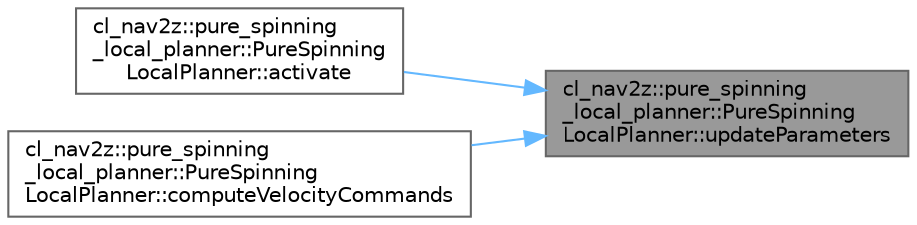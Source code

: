 digraph "cl_nav2z::pure_spinning_local_planner::PureSpinningLocalPlanner::updateParameters"
{
 // LATEX_PDF_SIZE
  bgcolor="transparent";
  edge [fontname=Helvetica,fontsize=10,labelfontname=Helvetica,labelfontsize=10];
  node [fontname=Helvetica,fontsize=10,shape=box,height=0.2,width=0.4];
  rankdir="RL";
  Node1 [label="cl_nav2z::pure_spinning\l_local_planner::PureSpinning\lLocalPlanner::updateParameters",height=0.2,width=0.4,color="gray40", fillcolor="grey60", style="filled", fontcolor="black",tooltip=" "];
  Node1 -> Node2 [dir="back",color="steelblue1",style="solid"];
  Node2 [label="cl_nav2z::pure_spinning\l_local_planner::PureSpinning\lLocalPlanner::activate",height=0.2,width=0.4,color="grey40", fillcolor="white", style="filled",URL="$classcl__nav2z_1_1pure__spinning__local__planner_1_1PureSpinningLocalPlanner.html#a7f6401bcd4f147569252854cc6a2ca40",tooltip=" "];
  Node1 -> Node3 [dir="back",color="steelblue1",style="solid"];
  Node3 [label="cl_nav2z::pure_spinning\l_local_planner::PureSpinning\lLocalPlanner::computeVelocityCommands",height=0.2,width=0.4,color="grey40", fillcolor="white", style="filled",URL="$classcl__nav2z_1_1pure__spinning__local__planner_1_1PureSpinningLocalPlanner.html#a9c925ab28a4ef04a306dc83da681cb22",tooltip="nav2_core computeVelocityCommands - calculates the best command given the current pose and velocity"];
}
